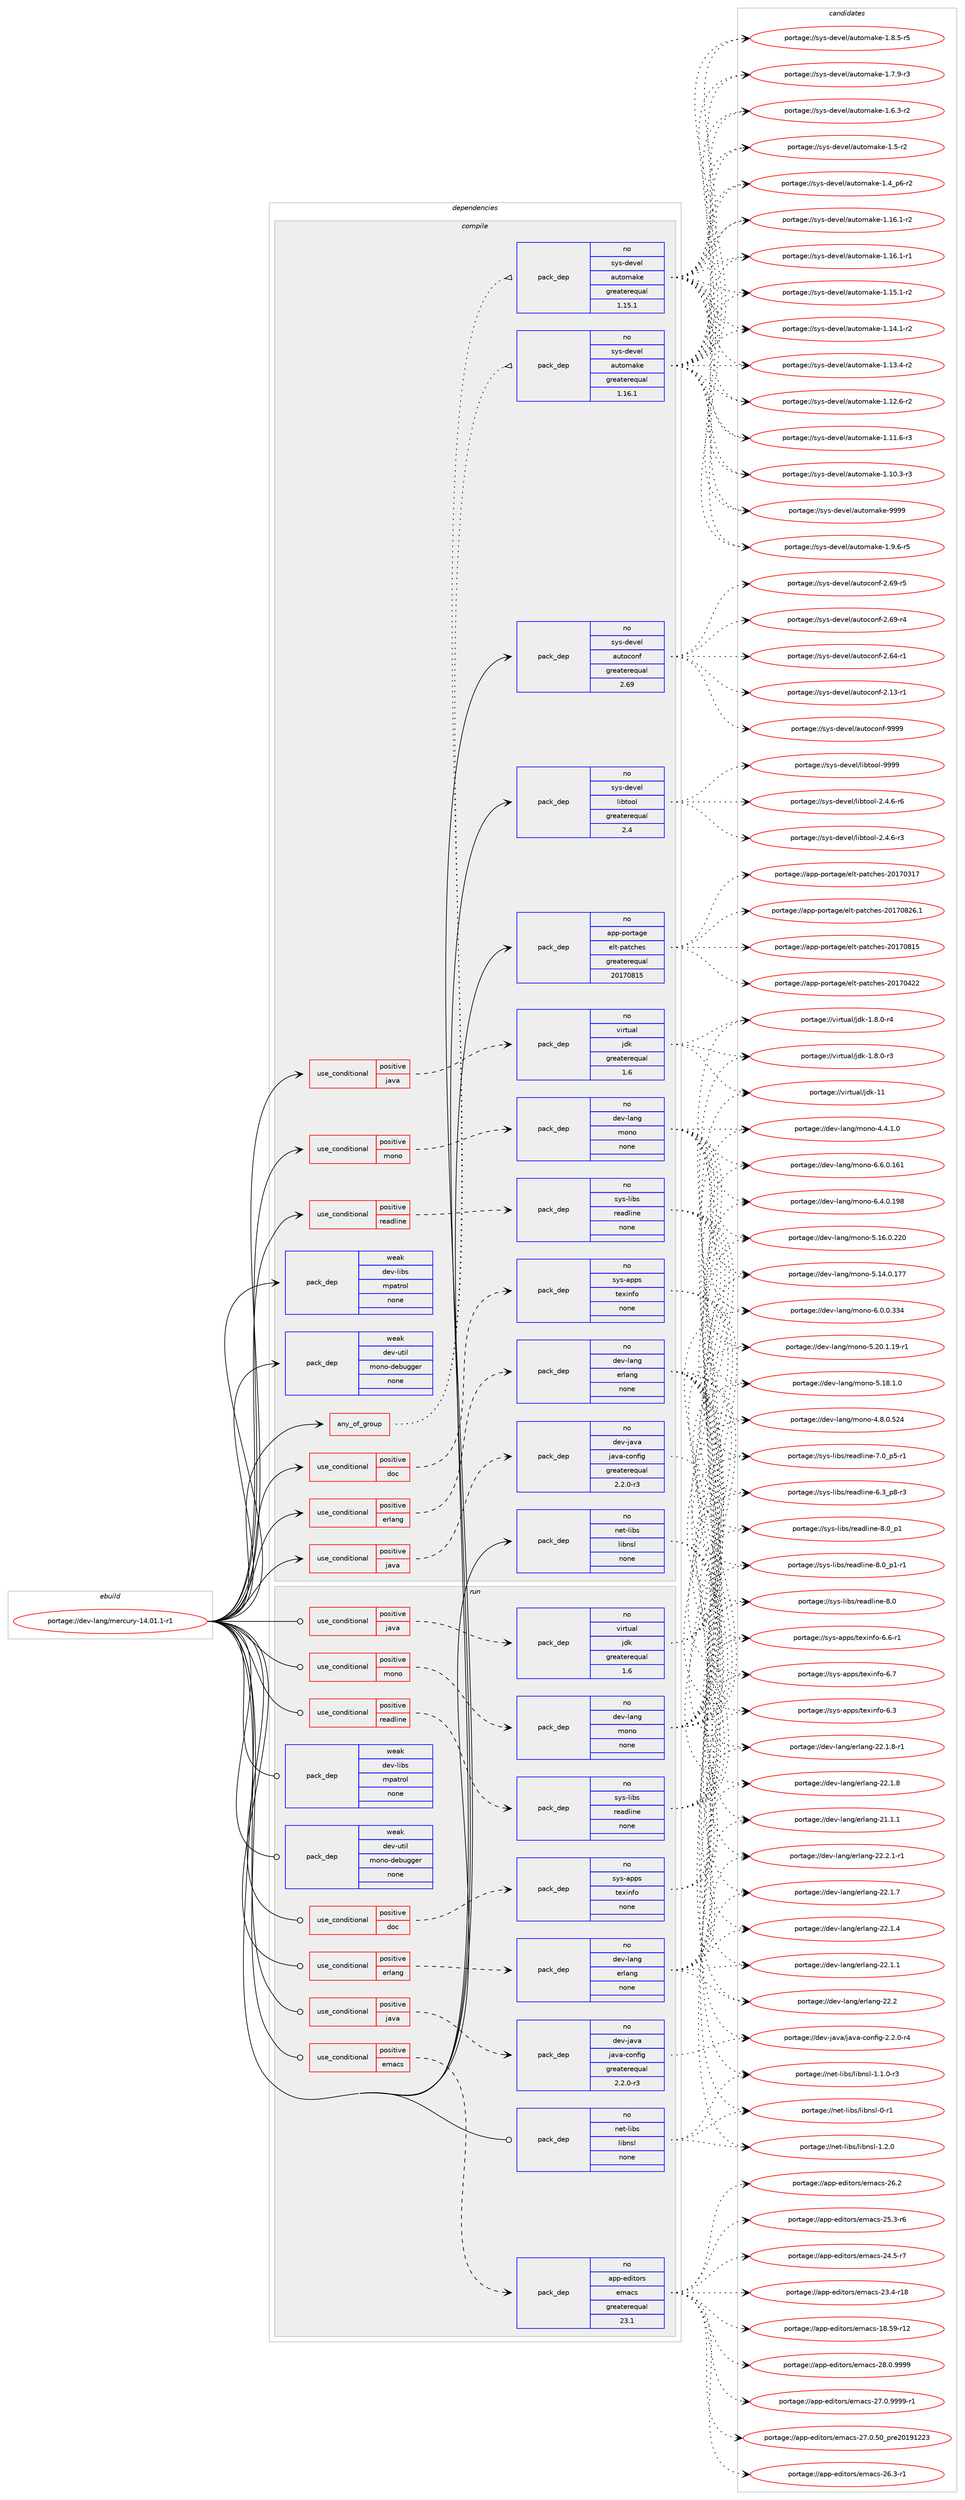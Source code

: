 digraph prolog {

# *************
# Graph options
# *************

newrank=true;
concentrate=true;
compound=true;
graph [rankdir=LR,fontname=Helvetica,fontsize=10,ranksep=1.5];#, ranksep=2.5, nodesep=0.2];
edge  [arrowhead=vee];
node  [fontname=Helvetica,fontsize=10];

# **********
# The ebuild
# **********

subgraph cluster_leftcol {
color=gray;
label=<<i>ebuild</i>>;
id [label="portage://dev-lang/mercury-14.01.1-r1", color=red, width=4, href="../dev-lang/mercury-14.01.1-r1.svg"];
}

# ****************
# The dependencies
# ****************

subgraph cluster_midcol {
color=gray;
label=<<i>dependencies</i>>;
subgraph cluster_compile {
fillcolor="#eeeeee";
style=filled;
label=<<i>compile</i>>;
subgraph any5319 {
dependency522646 [label=<<TABLE BORDER="0" CELLBORDER="1" CELLSPACING="0" CELLPADDING="4"><TR><TD CELLPADDING="10">any_of_group</TD></TR></TABLE>>, shape=none, color=red];subgraph pack388663 {
dependency522647 [label=<<TABLE BORDER="0" CELLBORDER="1" CELLSPACING="0" CELLPADDING="4" WIDTH="220"><TR><TD ROWSPAN="6" CELLPADDING="30">pack_dep</TD></TR><TR><TD WIDTH="110">no</TD></TR><TR><TD>sys-devel</TD></TR><TR><TD>automake</TD></TR><TR><TD>greaterequal</TD></TR><TR><TD>1.16.1</TD></TR></TABLE>>, shape=none, color=blue];
}
dependency522646:e -> dependency522647:w [weight=20,style="dotted",arrowhead="oinv"];
subgraph pack388664 {
dependency522648 [label=<<TABLE BORDER="0" CELLBORDER="1" CELLSPACING="0" CELLPADDING="4" WIDTH="220"><TR><TD ROWSPAN="6" CELLPADDING="30">pack_dep</TD></TR><TR><TD WIDTH="110">no</TD></TR><TR><TD>sys-devel</TD></TR><TR><TD>automake</TD></TR><TR><TD>greaterequal</TD></TR><TR><TD>1.15.1</TD></TR></TABLE>>, shape=none, color=blue];
}
dependency522646:e -> dependency522648:w [weight=20,style="dotted",arrowhead="oinv"];
}
id:e -> dependency522646:w [weight=20,style="solid",arrowhead="vee"];
subgraph cond128427 {
dependency522649 [label=<<TABLE BORDER="0" CELLBORDER="1" CELLSPACING="0" CELLPADDING="4"><TR><TD ROWSPAN="3" CELLPADDING="10">use_conditional</TD></TR><TR><TD>positive</TD></TR><TR><TD>doc</TD></TR></TABLE>>, shape=none, color=red];
subgraph pack388665 {
dependency522650 [label=<<TABLE BORDER="0" CELLBORDER="1" CELLSPACING="0" CELLPADDING="4" WIDTH="220"><TR><TD ROWSPAN="6" CELLPADDING="30">pack_dep</TD></TR><TR><TD WIDTH="110">no</TD></TR><TR><TD>sys-apps</TD></TR><TR><TD>texinfo</TD></TR><TR><TD>none</TD></TR><TR><TD></TD></TR></TABLE>>, shape=none, color=blue];
}
dependency522649:e -> dependency522650:w [weight=20,style="dashed",arrowhead="vee"];
}
id:e -> dependency522649:w [weight=20,style="solid",arrowhead="vee"];
subgraph cond128428 {
dependency522651 [label=<<TABLE BORDER="0" CELLBORDER="1" CELLSPACING="0" CELLPADDING="4"><TR><TD ROWSPAN="3" CELLPADDING="10">use_conditional</TD></TR><TR><TD>positive</TD></TR><TR><TD>erlang</TD></TR></TABLE>>, shape=none, color=red];
subgraph pack388666 {
dependency522652 [label=<<TABLE BORDER="0" CELLBORDER="1" CELLSPACING="0" CELLPADDING="4" WIDTH="220"><TR><TD ROWSPAN="6" CELLPADDING="30">pack_dep</TD></TR><TR><TD WIDTH="110">no</TD></TR><TR><TD>dev-lang</TD></TR><TR><TD>erlang</TD></TR><TR><TD>none</TD></TR><TR><TD></TD></TR></TABLE>>, shape=none, color=blue];
}
dependency522651:e -> dependency522652:w [weight=20,style="dashed",arrowhead="vee"];
}
id:e -> dependency522651:w [weight=20,style="solid",arrowhead="vee"];
subgraph cond128429 {
dependency522653 [label=<<TABLE BORDER="0" CELLBORDER="1" CELLSPACING="0" CELLPADDING="4"><TR><TD ROWSPAN="3" CELLPADDING="10">use_conditional</TD></TR><TR><TD>positive</TD></TR><TR><TD>java</TD></TR></TABLE>>, shape=none, color=red];
subgraph pack388667 {
dependency522654 [label=<<TABLE BORDER="0" CELLBORDER="1" CELLSPACING="0" CELLPADDING="4" WIDTH="220"><TR><TD ROWSPAN="6" CELLPADDING="30">pack_dep</TD></TR><TR><TD WIDTH="110">no</TD></TR><TR><TD>dev-java</TD></TR><TR><TD>java-config</TD></TR><TR><TD>greaterequal</TD></TR><TR><TD>2.2.0-r3</TD></TR></TABLE>>, shape=none, color=blue];
}
dependency522653:e -> dependency522654:w [weight=20,style="dashed",arrowhead="vee"];
}
id:e -> dependency522653:w [weight=20,style="solid",arrowhead="vee"];
subgraph cond128430 {
dependency522655 [label=<<TABLE BORDER="0" CELLBORDER="1" CELLSPACING="0" CELLPADDING="4"><TR><TD ROWSPAN="3" CELLPADDING="10">use_conditional</TD></TR><TR><TD>positive</TD></TR><TR><TD>java</TD></TR></TABLE>>, shape=none, color=red];
subgraph pack388668 {
dependency522656 [label=<<TABLE BORDER="0" CELLBORDER="1" CELLSPACING="0" CELLPADDING="4" WIDTH="220"><TR><TD ROWSPAN="6" CELLPADDING="30">pack_dep</TD></TR><TR><TD WIDTH="110">no</TD></TR><TR><TD>virtual</TD></TR><TR><TD>jdk</TD></TR><TR><TD>greaterequal</TD></TR><TR><TD>1.6</TD></TR></TABLE>>, shape=none, color=blue];
}
dependency522655:e -> dependency522656:w [weight=20,style="dashed",arrowhead="vee"];
}
id:e -> dependency522655:w [weight=20,style="solid",arrowhead="vee"];
subgraph cond128431 {
dependency522657 [label=<<TABLE BORDER="0" CELLBORDER="1" CELLSPACING="0" CELLPADDING="4"><TR><TD ROWSPAN="3" CELLPADDING="10">use_conditional</TD></TR><TR><TD>positive</TD></TR><TR><TD>mono</TD></TR></TABLE>>, shape=none, color=red];
subgraph pack388669 {
dependency522658 [label=<<TABLE BORDER="0" CELLBORDER="1" CELLSPACING="0" CELLPADDING="4" WIDTH="220"><TR><TD ROWSPAN="6" CELLPADDING="30">pack_dep</TD></TR><TR><TD WIDTH="110">no</TD></TR><TR><TD>dev-lang</TD></TR><TR><TD>mono</TD></TR><TR><TD>none</TD></TR><TR><TD></TD></TR></TABLE>>, shape=none, color=blue];
}
dependency522657:e -> dependency522658:w [weight=20,style="dashed",arrowhead="vee"];
}
id:e -> dependency522657:w [weight=20,style="solid",arrowhead="vee"];
subgraph cond128432 {
dependency522659 [label=<<TABLE BORDER="0" CELLBORDER="1" CELLSPACING="0" CELLPADDING="4"><TR><TD ROWSPAN="3" CELLPADDING="10">use_conditional</TD></TR><TR><TD>positive</TD></TR><TR><TD>readline</TD></TR></TABLE>>, shape=none, color=red];
subgraph pack388670 {
dependency522660 [label=<<TABLE BORDER="0" CELLBORDER="1" CELLSPACING="0" CELLPADDING="4" WIDTH="220"><TR><TD ROWSPAN="6" CELLPADDING="30">pack_dep</TD></TR><TR><TD WIDTH="110">no</TD></TR><TR><TD>sys-libs</TD></TR><TR><TD>readline</TD></TR><TR><TD>none</TD></TR><TR><TD></TD></TR></TABLE>>, shape=none, color=blue];
}
dependency522659:e -> dependency522660:w [weight=20,style="dashed",arrowhead="vee"];
}
id:e -> dependency522659:w [weight=20,style="solid",arrowhead="vee"];
subgraph pack388671 {
dependency522661 [label=<<TABLE BORDER="0" CELLBORDER="1" CELLSPACING="0" CELLPADDING="4" WIDTH="220"><TR><TD ROWSPAN="6" CELLPADDING="30">pack_dep</TD></TR><TR><TD WIDTH="110">no</TD></TR><TR><TD>app-portage</TD></TR><TR><TD>elt-patches</TD></TR><TR><TD>greaterequal</TD></TR><TR><TD>20170815</TD></TR></TABLE>>, shape=none, color=blue];
}
id:e -> dependency522661:w [weight=20,style="solid",arrowhead="vee"];
subgraph pack388672 {
dependency522662 [label=<<TABLE BORDER="0" CELLBORDER="1" CELLSPACING="0" CELLPADDING="4" WIDTH="220"><TR><TD ROWSPAN="6" CELLPADDING="30">pack_dep</TD></TR><TR><TD WIDTH="110">no</TD></TR><TR><TD>net-libs</TD></TR><TR><TD>libnsl</TD></TR><TR><TD>none</TD></TR><TR><TD></TD></TR></TABLE>>, shape=none, color=blue];
}
id:e -> dependency522662:w [weight=20,style="solid",arrowhead="vee"];
subgraph pack388673 {
dependency522663 [label=<<TABLE BORDER="0" CELLBORDER="1" CELLSPACING="0" CELLPADDING="4" WIDTH="220"><TR><TD ROWSPAN="6" CELLPADDING="30">pack_dep</TD></TR><TR><TD WIDTH="110">no</TD></TR><TR><TD>sys-devel</TD></TR><TR><TD>autoconf</TD></TR><TR><TD>greaterequal</TD></TR><TR><TD>2.69</TD></TR></TABLE>>, shape=none, color=blue];
}
id:e -> dependency522663:w [weight=20,style="solid",arrowhead="vee"];
subgraph pack388674 {
dependency522664 [label=<<TABLE BORDER="0" CELLBORDER="1" CELLSPACING="0" CELLPADDING="4" WIDTH="220"><TR><TD ROWSPAN="6" CELLPADDING="30">pack_dep</TD></TR><TR><TD WIDTH="110">no</TD></TR><TR><TD>sys-devel</TD></TR><TR><TD>libtool</TD></TR><TR><TD>greaterequal</TD></TR><TR><TD>2.4</TD></TR></TABLE>>, shape=none, color=blue];
}
id:e -> dependency522664:w [weight=20,style="solid",arrowhead="vee"];
subgraph pack388675 {
dependency522665 [label=<<TABLE BORDER="0" CELLBORDER="1" CELLSPACING="0" CELLPADDING="4" WIDTH="220"><TR><TD ROWSPAN="6" CELLPADDING="30">pack_dep</TD></TR><TR><TD WIDTH="110">weak</TD></TR><TR><TD>dev-libs</TD></TR><TR><TD>mpatrol</TD></TR><TR><TD>none</TD></TR><TR><TD></TD></TR></TABLE>>, shape=none, color=blue];
}
id:e -> dependency522665:w [weight=20,style="solid",arrowhead="vee"];
subgraph pack388676 {
dependency522666 [label=<<TABLE BORDER="0" CELLBORDER="1" CELLSPACING="0" CELLPADDING="4" WIDTH="220"><TR><TD ROWSPAN="6" CELLPADDING="30">pack_dep</TD></TR><TR><TD WIDTH="110">weak</TD></TR><TR><TD>dev-util</TD></TR><TR><TD>mono-debugger</TD></TR><TR><TD>none</TD></TR><TR><TD></TD></TR></TABLE>>, shape=none, color=blue];
}
id:e -> dependency522666:w [weight=20,style="solid",arrowhead="vee"];
}
subgraph cluster_compileandrun {
fillcolor="#eeeeee";
style=filled;
label=<<i>compile and run</i>>;
}
subgraph cluster_run {
fillcolor="#eeeeee";
style=filled;
label=<<i>run</i>>;
subgraph cond128433 {
dependency522667 [label=<<TABLE BORDER="0" CELLBORDER="1" CELLSPACING="0" CELLPADDING="4"><TR><TD ROWSPAN="3" CELLPADDING="10">use_conditional</TD></TR><TR><TD>positive</TD></TR><TR><TD>doc</TD></TR></TABLE>>, shape=none, color=red];
subgraph pack388677 {
dependency522668 [label=<<TABLE BORDER="0" CELLBORDER="1" CELLSPACING="0" CELLPADDING="4" WIDTH="220"><TR><TD ROWSPAN="6" CELLPADDING="30">pack_dep</TD></TR><TR><TD WIDTH="110">no</TD></TR><TR><TD>sys-apps</TD></TR><TR><TD>texinfo</TD></TR><TR><TD>none</TD></TR><TR><TD></TD></TR></TABLE>>, shape=none, color=blue];
}
dependency522667:e -> dependency522668:w [weight=20,style="dashed",arrowhead="vee"];
}
id:e -> dependency522667:w [weight=20,style="solid",arrowhead="odot"];
subgraph cond128434 {
dependency522669 [label=<<TABLE BORDER="0" CELLBORDER="1" CELLSPACING="0" CELLPADDING="4"><TR><TD ROWSPAN="3" CELLPADDING="10">use_conditional</TD></TR><TR><TD>positive</TD></TR><TR><TD>emacs</TD></TR></TABLE>>, shape=none, color=red];
subgraph pack388678 {
dependency522670 [label=<<TABLE BORDER="0" CELLBORDER="1" CELLSPACING="0" CELLPADDING="4" WIDTH="220"><TR><TD ROWSPAN="6" CELLPADDING="30">pack_dep</TD></TR><TR><TD WIDTH="110">no</TD></TR><TR><TD>app-editors</TD></TR><TR><TD>emacs</TD></TR><TR><TD>greaterequal</TD></TR><TR><TD>23.1</TD></TR></TABLE>>, shape=none, color=blue];
}
dependency522669:e -> dependency522670:w [weight=20,style="dashed",arrowhead="vee"];
}
id:e -> dependency522669:w [weight=20,style="solid",arrowhead="odot"];
subgraph cond128435 {
dependency522671 [label=<<TABLE BORDER="0" CELLBORDER="1" CELLSPACING="0" CELLPADDING="4"><TR><TD ROWSPAN="3" CELLPADDING="10">use_conditional</TD></TR><TR><TD>positive</TD></TR><TR><TD>erlang</TD></TR></TABLE>>, shape=none, color=red];
subgraph pack388679 {
dependency522672 [label=<<TABLE BORDER="0" CELLBORDER="1" CELLSPACING="0" CELLPADDING="4" WIDTH="220"><TR><TD ROWSPAN="6" CELLPADDING="30">pack_dep</TD></TR><TR><TD WIDTH="110">no</TD></TR><TR><TD>dev-lang</TD></TR><TR><TD>erlang</TD></TR><TR><TD>none</TD></TR><TR><TD></TD></TR></TABLE>>, shape=none, color=blue];
}
dependency522671:e -> dependency522672:w [weight=20,style="dashed",arrowhead="vee"];
}
id:e -> dependency522671:w [weight=20,style="solid",arrowhead="odot"];
subgraph cond128436 {
dependency522673 [label=<<TABLE BORDER="0" CELLBORDER="1" CELLSPACING="0" CELLPADDING="4"><TR><TD ROWSPAN="3" CELLPADDING="10">use_conditional</TD></TR><TR><TD>positive</TD></TR><TR><TD>java</TD></TR></TABLE>>, shape=none, color=red];
subgraph pack388680 {
dependency522674 [label=<<TABLE BORDER="0" CELLBORDER="1" CELLSPACING="0" CELLPADDING="4" WIDTH="220"><TR><TD ROWSPAN="6" CELLPADDING="30">pack_dep</TD></TR><TR><TD WIDTH="110">no</TD></TR><TR><TD>dev-java</TD></TR><TR><TD>java-config</TD></TR><TR><TD>greaterequal</TD></TR><TR><TD>2.2.0-r3</TD></TR></TABLE>>, shape=none, color=blue];
}
dependency522673:e -> dependency522674:w [weight=20,style="dashed",arrowhead="vee"];
}
id:e -> dependency522673:w [weight=20,style="solid",arrowhead="odot"];
subgraph cond128437 {
dependency522675 [label=<<TABLE BORDER="0" CELLBORDER="1" CELLSPACING="0" CELLPADDING="4"><TR><TD ROWSPAN="3" CELLPADDING="10">use_conditional</TD></TR><TR><TD>positive</TD></TR><TR><TD>java</TD></TR></TABLE>>, shape=none, color=red];
subgraph pack388681 {
dependency522676 [label=<<TABLE BORDER="0" CELLBORDER="1" CELLSPACING="0" CELLPADDING="4" WIDTH="220"><TR><TD ROWSPAN="6" CELLPADDING="30">pack_dep</TD></TR><TR><TD WIDTH="110">no</TD></TR><TR><TD>virtual</TD></TR><TR><TD>jdk</TD></TR><TR><TD>greaterequal</TD></TR><TR><TD>1.6</TD></TR></TABLE>>, shape=none, color=blue];
}
dependency522675:e -> dependency522676:w [weight=20,style="dashed",arrowhead="vee"];
}
id:e -> dependency522675:w [weight=20,style="solid",arrowhead="odot"];
subgraph cond128438 {
dependency522677 [label=<<TABLE BORDER="0" CELLBORDER="1" CELLSPACING="0" CELLPADDING="4"><TR><TD ROWSPAN="3" CELLPADDING="10">use_conditional</TD></TR><TR><TD>positive</TD></TR><TR><TD>mono</TD></TR></TABLE>>, shape=none, color=red];
subgraph pack388682 {
dependency522678 [label=<<TABLE BORDER="0" CELLBORDER="1" CELLSPACING="0" CELLPADDING="4" WIDTH="220"><TR><TD ROWSPAN="6" CELLPADDING="30">pack_dep</TD></TR><TR><TD WIDTH="110">no</TD></TR><TR><TD>dev-lang</TD></TR><TR><TD>mono</TD></TR><TR><TD>none</TD></TR><TR><TD></TD></TR></TABLE>>, shape=none, color=blue];
}
dependency522677:e -> dependency522678:w [weight=20,style="dashed",arrowhead="vee"];
}
id:e -> dependency522677:w [weight=20,style="solid",arrowhead="odot"];
subgraph cond128439 {
dependency522679 [label=<<TABLE BORDER="0" CELLBORDER="1" CELLSPACING="0" CELLPADDING="4"><TR><TD ROWSPAN="3" CELLPADDING="10">use_conditional</TD></TR><TR><TD>positive</TD></TR><TR><TD>readline</TD></TR></TABLE>>, shape=none, color=red];
subgraph pack388683 {
dependency522680 [label=<<TABLE BORDER="0" CELLBORDER="1" CELLSPACING="0" CELLPADDING="4" WIDTH="220"><TR><TD ROWSPAN="6" CELLPADDING="30">pack_dep</TD></TR><TR><TD WIDTH="110">no</TD></TR><TR><TD>sys-libs</TD></TR><TR><TD>readline</TD></TR><TR><TD>none</TD></TR><TR><TD></TD></TR></TABLE>>, shape=none, color=blue];
}
dependency522679:e -> dependency522680:w [weight=20,style="dashed",arrowhead="vee"];
}
id:e -> dependency522679:w [weight=20,style="solid",arrowhead="odot"];
subgraph pack388684 {
dependency522681 [label=<<TABLE BORDER="0" CELLBORDER="1" CELLSPACING="0" CELLPADDING="4" WIDTH="220"><TR><TD ROWSPAN="6" CELLPADDING="30">pack_dep</TD></TR><TR><TD WIDTH="110">no</TD></TR><TR><TD>net-libs</TD></TR><TR><TD>libnsl</TD></TR><TR><TD>none</TD></TR><TR><TD></TD></TR></TABLE>>, shape=none, color=blue];
}
id:e -> dependency522681:w [weight=20,style="solid",arrowhead="odot"];
subgraph pack388685 {
dependency522682 [label=<<TABLE BORDER="0" CELLBORDER="1" CELLSPACING="0" CELLPADDING="4" WIDTH="220"><TR><TD ROWSPAN="6" CELLPADDING="30">pack_dep</TD></TR><TR><TD WIDTH="110">weak</TD></TR><TR><TD>dev-libs</TD></TR><TR><TD>mpatrol</TD></TR><TR><TD>none</TD></TR><TR><TD></TD></TR></TABLE>>, shape=none, color=blue];
}
id:e -> dependency522682:w [weight=20,style="solid",arrowhead="odot"];
subgraph pack388686 {
dependency522683 [label=<<TABLE BORDER="0" CELLBORDER="1" CELLSPACING="0" CELLPADDING="4" WIDTH="220"><TR><TD ROWSPAN="6" CELLPADDING="30">pack_dep</TD></TR><TR><TD WIDTH="110">weak</TD></TR><TR><TD>dev-util</TD></TR><TR><TD>mono-debugger</TD></TR><TR><TD>none</TD></TR><TR><TD></TD></TR></TABLE>>, shape=none, color=blue];
}
id:e -> dependency522683:w [weight=20,style="solid",arrowhead="odot"];
}
}

# **************
# The candidates
# **************

subgraph cluster_choices {
rank=same;
color=gray;
label=<<i>candidates</i>>;

subgraph choice388663 {
color=black;
nodesep=1;
choice115121115451001011181011084797117116111109971071014557575757 [label="portage://sys-devel/automake-9999", color=red, width=4,href="../sys-devel/automake-9999.svg"];
choice115121115451001011181011084797117116111109971071014549465746544511453 [label="portage://sys-devel/automake-1.9.6-r5", color=red, width=4,href="../sys-devel/automake-1.9.6-r5.svg"];
choice115121115451001011181011084797117116111109971071014549465646534511453 [label="portage://sys-devel/automake-1.8.5-r5", color=red, width=4,href="../sys-devel/automake-1.8.5-r5.svg"];
choice115121115451001011181011084797117116111109971071014549465546574511451 [label="portage://sys-devel/automake-1.7.9-r3", color=red, width=4,href="../sys-devel/automake-1.7.9-r3.svg"];
choice115121115451001011181011084797117116111109971071014549465446514511450 [label="portage://sys-devel/automake-1.6.3-r2", color=red, width=4,href="../sys-devel/automake-1.6.3-r2.svg"];
choice11512111545100101118101108479711711611110997107101454946534511450 [label="portage://sys-devel/automake-1.5-r2", color=red, width=4,href="../sys-devel/automake-1.5-r2.svg"];
choice115121115451001011181011084797117116111109971071014549465295112544511450 [label="portage://sys-devel/automake-1.4_p6-r2", color=red, width=4,href="../sys-devel/automake-1.4_p6-r2.svg"];
choice11512111545100101118101108479711711611110997107101454946495446494511450 [label="portage://sys-devel/automake-1.16.1-r2", color=red, width=4,href="../sys-devel/automake-1.16.1-r2.svg"];
choice11512111545100101118101108479711711611110997107101454946495446494511449 [label="portage://sys-devel/automake-1.16.1-r1", color=red, width=4,href="../sys-devel/automake-1.16.1-r1.svg"];
choice11512111545100101118101108479711711611110997107101454946495346494511450 [label="portage://sys-devel/automake-1.15.1-r2", color=red, width=4,href="../sys-devel/automake-1.15.1-r2.svg"];
choice11512111545100101118101108479711711611110997107101454946495246494511450 [label="portage://sys-devel/automake-1.14.1-r2", color=red, width=4,href="../sys-devel/automake-1.14.1-r2.svg"];
choice11512111545100101118101108479711711611110997107101454946495146524511450 [label="portage://sys-devel/automake-1.13.4-r2", color=red, width=4,href="../sys-devel/automake-1.13.4-r2.svg"];
choice11512111545100101118101108479711711611110997107101454946495046544511450 [label="portage://sys-devel/automake-1.12.6-r2", color=red, width=4,href="../sys-devel/automake-1.12.6-r2.svg"];
choice11512111545100101118101108479711711611110997107101454946494946544511451 [label="portage://sys-devel/automake-1.11.6-r3", color=red, width=4,href="../sys-devel/automake-1.11.6-r3.svg"];
choice11512111545100101118101108479711711611110997107101454946494846514511451 [label="portage://sys-devel/automake-1.10.3-r3", color=red, width=4,href="../sys-devel/automake-1.10.3-r3.svg"];
dependency522647:e -> choice115121115451001011181011084797117116111109971071014557575757:w [style=dotted,weight="100"];
dependency522647:e -> choice115121115451001011181011084797117116111109971071014549465746544511453:w [style=dotted,weight="100"];
dependency522647:e -> choice115121115451001011181011084797117116111109971071014549465646534511453:w [style=dotted,weight="100"];
dependency522647:e -> choice115121115451001011181011084797117116111109971071014549465546574511451:w [style=dotted,weight="100"];
dependency522647:e -> choice115121115451001011181011084797117116111109971071014549465446514511450:w [style=dotted,weight="100"];
dependency522647:e -> choice11512111545100101118101108479711711611110997107101454946534511450:w [style=dotted,weight="100"];
dependency522647:e -> choice115121115451001011181011084797117116111109971071014549465295112544511450:w [style=dotted,weight="100"];
dependency522647:e -> choice11512111545100101118101108479711711611110997107101454946495446494511450:w [style=dotted,weight="100"];
dependency522647:e -> choice11512111545100101118101108479711711611110997107101454946495446494511449:w [style=dotted,weight="100"];
dependency522647:e -> choice11512111545100101118101108479711711611110997107101454946495346494511450:w [style=dotted,weight="100"];
dependency522647:e -> choice11512111545100101118101108479711711611110997107101454946495246494511450:w [style=dotted,weight="100"];
dependency522647:e -> choice11512111545100101118101108479711711611110997107101454946495146524511450:w [style=dotted,weight="100"];
dependency522647:e -> choice11512111545100101118101108479711711611110997107101454946495046544511450:w [style=dotted,weight="100"];
dependency522647:e -> choice11512111545100101118101108479711711611110997107101454946494946544511451:w [style=dotted,weight="100"];
dependency522647:e -> choice11512111545100101118101108479711711611110997107101454946494846514511451:w [style=dotted,weight="100"];
}
subgraph choice388664 {
color=black;
nodesep=1;
choice115121115451001011181011084797117116111109971071014557575757 [label="portage://sys-devel/automake-9999", color=red, width=4,href="../sys-devel/automake-9999.svg"];
choice115121115451001011181011084797117116111109971071014549465746544511453 [label="portage://sys-devel/automake-1.9.6-r5", color=red, width=4,href="../sys-devel/automake-1.9.6-r5.svg"];
choice115121115451001011181011084797117116111109971071014549465646534511453 [label="portage://sys-devel/automake-1.8.5-r5", color=red, width=4,href="../sys-devel/automake-1.8.5-r5.svg"];
choice115121115451001011181011084797117116111109971071014549465546574511451 [label="portage://sys-devel/automake-1.7.9-r3", color=red, width=4,href="../sys-devel/automake-1.7.9-r3.svg"];
choice115121115451001011181011084797117116111109971071014549465446514511450 [label="portage://sys-devel/automake-1.6.3-r2", color=red, width=4,href="../sys-devel/automake-1.6.3-r2.svg"];
choice11512111545100101118101108479711711611110997107101454946534511450 [label="portage://sys-devel/automake-1.5-r2", color=red, width=4,href="../sys-devel/automake-1.5-r2.svg"];
choice115121115451001011181011084797117116111109971071014549465295112544511450 [label="portage://sys-devel/automake-1.4_p6-r2", color=red, width=4,href="../sys-devel/automake-1.4_p6-r2.svg"];
choice11512111545100101118101108479711711611110997107101454946495446494511450 [label="portage://sys-devel/automake-1.16.1-r2", color=red, width=4,href="../sys-devel/automake-1.16.1-r2.svg"];
choice11512111545100101118101108479711711611110997107101454946495446494511449 [label="portage://sys-devel/automake-1.16.1-r1", color=red, width=4,href="../sys-devel/automake-1.16.1-r1.svg"];
choice11512111545100101118101108479711711611110997107101454946495346494511450 [label="portage://sys-devel/automake-1.15.1-r2", color=red, width=4,href="../sys-devel/automake-1.15.1-r2.svg"];
choice11512111545100101118101108479711711611110997107101454946495246494511450 [label="portage://sys-devel/automake-1.14.1-r2", color=red, width=4,href="../sys-devel/automake-1.14.1-r2.svg"];
choice11512111545100101118101108479711711611110997107101454946495146524511450 [label="portage://sys-devel/automake-1.13.4-r2", color=red, width=4,href="../sys-devel/automake-1.13.4-r2.svg"];
choice11512111545100101118101108479711711611110997107101454946495046544511450 [label="portage://sys-devel/automake-1.12.6-r2", color=red, width=4,href="../sys-devel/automake-1.12.6-r2.svg"];
choice11512111545100101118101108479711711611110997107101454946494946544511451 [label="portage://sys-devel/automake-1.11.6-r3", color=red, width=4,href="../sys-devel/automake-1.11.6-r3.svg"];
choice11512111545100101118101108479711711611110997107101454946494846514511451 [label="portage://sys-devel/automake-1.10.3-r3", color=red, width=4,href="../sys-devel/automake-1.10.3-r3.svg"];
dependency522648:e -> choice115121115451001011181011084797117116111109971071014557575757:w [style=dotted,weight="100"];
dependency522648:e -> choice115121115451001011181011084797117116111109971071014549465746544511453:w [style=dotted,weight="100"];
dependency522648:e -> choice115121115451001011181011084797117116111109971071014549465646534511453:w [style=dotted,weight="100"];
dependency522648:e -> choice115121115451001011181011084797117116111109971071014549465546574511451:w [style=dotted,weight="100"];
dependency522648:e -> choice115121115451001011181011084797117116111109971071014549465446514511450:w [style=dotted,weight="100"];
dependency522648:e -> choice11512111545100101118101108479711711611110997107101454946534511450:w [style=dotted,weight="100"];
dependency522648:e -> choice115121115451001011181011084797117116111109971071014549465295112544511450:w [style=dotted,weight="100"];
dependency522648:e -> choice11512111545100101118101108479711711611110997107101454946495446494511450:w [style=dotted,weight="100"];
dependency522648:e -> choice11512111545100101118101108479711711611110997107101454946495446494511449:w [style=dotted,weight="100"];
dependency522648:e -> choice11512111545100101118101108479711711611110997107101454946495346494511450:w [style=dotted,weight="100"];
dependency522648:e -> choice11512111545100101118101108479711711611110997107101454946495246494511450:w [style=dotted,weight="100"];
dependency522648:e -> choice11512111545100101118101108479711711611110997107101454946495146524511450:w [style=dotted,weight="100"];
dependency522648:e -> choice11512111545100101118101108479711711611110997107101454946495046544511450:w [style=dotted,weight="100"];
dependency522648:e -> choice11512111545100101118101108479711711611110997107101454946494946544511451:w [style=dotted,weight="100"];
dependency522648:e -> choice11512111545100101118101108479711711611110997107101454946494846514511451:w [style=dotted,weight="100"];
}
subgraph choice388665 {
color=black;
nodesep=1;
choice11512111545971121121154711610112010511010211145544655 [label="portage://sys-apps/texinfo-6.7", color=red, width=4,href="../sys-apps/texinfo-6.7.svg"];
choice115121115459711211211547116101120105110102111455446544511449 [label="portage://sys-apps/texinfo-6.6-r1", color=red, width=4,href="../sys-apps/texinfo-6.6-r1.svg"];
choice11512111545971121121154711610112010511010211145544651 [label="portage://sys-apps/texinfo-6.3", color=red, width=4,href="../sys-apps/texinfo-6.3.svg"];
dependency522650:e -> choice11512111545971121121154711610112010511010211145544655:w [style=dotted,weight="100"];
dependency522650:e -> choice115121115459711211211547116101120105110102111455446544511449:w [style=dotted,weight="100"];
dependency522650:e -> choice11512111545971121121154711610112010511010211145544651:w [style=dotted,weight="100"];
}
subgraph choice388666 {
color=black;
nodesep=1;
choice10010111845108971101034710111410897110103455050465046494511449 [label="portage://dev-lang/erlang-22.2.1-r1", color=red, width=4,href="../dev-lang/erlang-22.2.1-r1.svg"];
choice100101118451089711010347101114108971101034550504650 [label="portage://dev-lang/erlang-22.2", color=red, width=4,href="../dev-lang/erlang-22.2.svg"];
choice10010111845108971101034710111410897110103455050464946564511449 [label="portage://dev-lang/erlang-22.1.8-r1", color=red, width=4,href="../dev-lang/erlang-22.1.8-r1.svg"];
choice1001011184510897110103471011141089711010345505046494656 [label="portage://dev-lang/erlang-22.1.8", color=red, width=4,href="../dev-lang/erlang-22.1.8.svg"];
choice1001011184510897110103471011141089711010345505046494655 [label="portage://dev-lang/erlang-22.1.7", color=red, width=4,href="../dev-lang/erlang-22.1.7.svg"];
choice1001011184510897110103471011141089711010345505046494652 [label="portage://dev-lang/erlang-22.1.4", color=red, width=4,href="../dev-lang/erlang-22.1.4.svg"];
choice1001011184510897110103471011141089711010345505046494649 [label="portage://dev-lang/erlang-22.1.1", color=red, width=4,href="../dev-lang/erlang-22.1.1.svg"];
choice1001011184510897110103471011141089711010345504946494649 [label="portage://dev-lang/erlang-21.1.1", color=red, width=4,href="../dev-lang/erlang-21.1.1.svg"];
dependency522652:e -> choice10010111845108971101034710111410897110103455050465046494511449:w [style=dotted,weight="100"];
dependency522652:e -> choice100101118451089711010347101114108971101034550504650:w [style=dotted,weight="100"];
dependency522652:e -> choice10010111845108971101034710111410897110103455050464946564511449:w [style=dotted,weight="100"];
dependency522652:e -> choice1001011184510897110103471011141089711010345505046494656:w [style=dotted,weight="100"];
dependency522652:e -> choice1001011184510897110103471011141089711010345505046494655:w [style=dotted,weight="100"];
dependency522652:e -> choice1001011184510897110103471011141089711010345505046494652:w [style=dotted,weight="100"];
dependency522652:e -> choice1001011184510897110103471011141089711010345505046494649:w [style=dotted,weight="100"];
dependency522652:e -> choice1001011184510897110103471011141089711010345504946494649:w [style=dotted,weight="100"];
}
subgraph choice388667 {
color=black;
nodesep=1;
choice10010111845106971189747106971189745991111101021051034550465046484511452 [label="portage://dev-java/java-config-2.2.0-r4", color=red, width=4,href="../dev-java/java-config-2.2.0-r4.svg"];
dependency522654:e -> choice10010111845106971189747106971189745991111101021051034550465046484511452:w [style=dotted,weight="100"];
}
subgraph choice388668 {
color=black;
nodesep=1;
choice1181051141161179710847106100107454949 [label="portage://virtual/jdk-11", color=red, width=4,href="../virtual/jdk-11.svg"];
choice11810511411611797108471061001074549465646484511452 [label="portage://virtual/jdk-1.8.0-r4", color=red, width=4,href="../virtual/jdk-1.8.0-r4.svg"];
choice11810511411611797108471061001074549465646484511451 [label="portage://virtual/jdk-1.8.0-r3", color=red, width=4,href="../virtual/jdk-1.8.0-r3.svg"];
dependency522656:e -> choice1181051141161179710847106100107454949:w [style=dotted,weight="100"];
dependency522656:e -> choice11810511411611797108471061001074549465646484511452:w [style=dotted,weight="100"];
dependency522656:e -> choice11810511411611797108471061001074549465646484511451:w [style=dotted,weight="100"];
}
subgraph choice388669 {
color=black;
nodesep=1;
choice10010111845108971101034710911111011145544654464846495449 [label="portage://dev-lang/mono-6.6.0.161", color=red, width=4,href="../dev-lang/mono-6.6.0.161.svg"];
choice10010111845108971101034710911111011145544652464846495756 [label="portage://dev-lang/mono-6.4.0.198", color=red, width=4,href="../dev-lang/mono-6.4.0.198.svg"];
choice10010111845108971101034710911111011145544648464846515152 [label="portage://dev-lang/mono-6.0.0.334", color=red, width=4,href="../dev-lang/mono-6.0.0.334.svg"];
choice100101118451089711010347109111110111455346504846494649574511449 [label="portage://dev-lang/mono-5.20.1.19-r1", color=red, width=4,href="../dev-lang/mono-5.20.1.19-r1.svg"];
choice100101118451089711010347109111110111455346495646494648 [label="portage://dev-lang/mono-5.18.1.0", color=red, width=4,href="../dev-lang/mono-5.18.1.0.svg"];
choice1001011184510897110103471091111101114553464954464846505048 [label="portage://dev-lang/mono-5.16.0.220", color=red, width=4,href="../dev-lang/mono-5.16.0.220.svg"];
choice1001011184510897110103471091111101114553464952464846495555 [label="portage://dev-lang/mono-5.14.0.177", color=red, width=4,href="../dev-lang/mono-5.14.0.177.svg"];
choice10010111845108971101034710911111011145524656464846535052 [label="portage://dev-lang/mono-4.8.0.524", color=red, width=4,href="../dev-lang/mono-4.8.0.524.svg"];
choice1001011184510897110103471091111101114552465246494648 [label="portage://dev-lang/mono-4.4.1.0", color=red, width=4,href="../dev-lang/mono-4.4.1.0.svg"];
dependency522658:e -> choice10010111845108971101034710911111011145544654464846495449:w [style=dotted,weight="100"];
dependency522658:e -> choice10010111845108971101034710911111011145544652464846495756:w [style=dotted,weight="100"];
dependency522658:e -> choice10010111845108971101034710911111011145544648464846515152:w [style=dotted,weight="100"];
dependency522658:e -> choice100101118451089711010347109111110111455346504846494649574511449:w [style=dotted,weight="100"];
dependency522658:e -> choice100101118451089711010347109111110111455346495646494648:w [style=dotted,weight="100"];
dependency522658:e -> choice1001011184510897110103471091111101114553464954464846505048:w [style=dotted,weight="100"];
dependency522658:e -> choice1001011184510897110103471091111101114553464952464846495555:w [style=dotted,weight="100"];
dependency522658:e -> choice10010111845108971101034710911111011145524656464846535052:w [style=dotted,weight="100"];
dependency522658:e -> choice1001011184510897110103471091111101114552465246494648:w [style=dotted,weight="100"];
}
subgraph choice388670 {
color=black;
nodesep=1;
choice115121115451081059811547114101971001081051101014556464895112494511449 [label="portage://sys-libs/readline-8.0_p1-r1", color=red, width=4,href="../sys-libs/readline-8.0_p1-r1.svg"];
choice11512111545108105981154711410197100108105110101455646489511249 [label="portage://sys-libs/readline-8.0_p1", color=red, width=4,href="../sys-libs/readline-8.0_p1.svg"];
choice1151211154510810598115471141019710010810511010145564648 [label="portage://sys-libs/readline-8.0", color=red, width=4,href="../sys-libs/readline-8.0.svg"];
choice115121115451081059811547114101971001081051101014555464895112534511449 [label="portage://sys-libs/readline-7.0_p5-r1", color=red, width=4,href="../sys-libs/readline-7.0_p5-r1.svg"];
choice115121115451081059811547114101971001081051101014554465195112564511451 [label="portage://sys-libs/readline-6.3_p8-r3", color=red, width=4,href="../sys-libs/readline-6.3_p8-r3.svg"];
dependency522660:e -> choice115121115451081059811547114101971001081051101014556464895112494511449:w [style=dotted,weight="100"];
dependency522660:e -> choice11512111545108105981154711410197100108105110101455646489511249:w [style=dotted,weight="100"];
dependency522660:e -> choice1151211154510810598115471141019710010810511010145564648:w [style=dotted,weight="100"];
dependency522660:e -> choice115121115451081059811547114101971001081051101014555464895112534511449:w [style=dotted,weight="100"];
dependency522660:e -> choice115121115451081059811547114101971001081051101014554465195112564511451:w [style=dotted,weight="100"];
}
subgraph choice388671 {
color=black;
nodesep=1;
choice971121124511211111411697103101471011081164511297116991041011154550484955485650544649 [label="portage://app-portage/elt-patches-20170826.1", color=red, width=4,href="../app-portage/elt-patches-20170826.1.svg"];
choice97112112451121111141169710310147101108116451129711699104101115455048495548564953 [label="portage://app-portage/elt-patches-20170815", color=red, width=4,href="../app-portage/elt-patches-20170815.svg"];
choice97112112451121111141169710310147101108116451129711699104101115455048495548525050 [label="portage://app-portage/elt-patches-20170422", color=red, width=4,href="../app-portage/elt-patches-20170422.svg"];
choice97112112451121111141169710310147101108116451129711699104101115455048495548514955 [label="portage://app-portage/elt-patches-20170317", color=red, width=4,href="../app-portage/elt-patches-20170317.svg"];
dependency522661:e -> choice971121124511211111411697103101471011081164511297116991041011154550484955485650544649:w [style=dotted,weight="100"];
dependency522661:e -> choice97112112451121111141169710310147101108116451129711699104101115455048495548564953:w [style=dotted,weight="100"];
dependency522661:e -> choice97112112451121111141169710310147101108116451129711699104101115455048495548525050:w [style=dotted,weight="100"];
dependency522661:e -> choice97112112451121111141169710310147101108116451129711699104101115455048495548514955:w [style=dotted,weight="100"];
}
subgraph choice388672 {
color=black;
nodesep=1;
choice11010111645108105981154710810598110115108454946504648 [label="portage://net-libs/libnsl-1.2.0", color=red, width=4,href="../net-libs/libnsl-1.2.0.svg"];
choice110101116451081059811547108105981101151084549464946484511451 [label="portage://net-libs/libnsl-1.1.0-r3", color=red, width=4,href="../net-libs/libnsl-1.1.0-r3.svg"];
choice1101011164510810598115471081059811011510845484511449 [label="portage://net-libs/libnsl-0-r1", color=red, width=4,href="../net-libs/libnsl-0-r1.svg"];
dependency522662:e -> choice11010111645108105981154710810598110115108454946504648:w [style=dotted,weight="100"];
dependency522662:e -> choice110101116451081059811547108105981101151084549464946484511451:w [style=dotted,weight="100"];
dependency522662:e -> choice1101011164510810598115471081059811011510845484511449:w [style=dotted,weight="100"];
}
subgraph choice388673 {
color=black;
nodesep=1;
choice115121115451001011181011084797117116111991111101024557575757 [label="portage://sys-devel/autoconf-9999", color=red, width=4,href="../sys-devel/autoconf-9999.svg"];
choice1151211154510010111810110847971171161119911111010245504654574511453 [label="portage://sys-devel/autoconf-2.69-r5", color=red, width=4,href="../sys-devel/autoconf-2.69-r5.svg"];
choice1151211154510010111810110847971171161119911111010245504654574511452 [label="portage://sys-devel/autoconf-2.69-r4", color=red, width=4,href="../sys-devel/autoconf-2.69-r4.svg"];
choice1151211154510010111810110847971171161119911111010245504654524511449 [label="portage://sys-devel/autoconf-2.64-r1", color=red, width=4,href="../sys-devel/autoconf-2.64-r1.svg"];
choice1151211154510010111810110847971171161119911111010245504649514511449 [label="portage://sys-devel/autoconf-2.13-r1", color=red, width=4,href="../sys-devel/autoconf-2.13-r1.svg"];
dependency522663:e -> choice115121115451001011181011084797117116111991111101024557575757:w [style=dotted,weight="100"];
dependency522663:e -> choice1151211154510010111810110847971171161119911111010245504654574511453:w [style=dotted,weight="100"];
dependency522663:e -> choice1151211154510010111810110847971171161119911111010245504654574511452:w [style=dotted,weight="100"];
dependency522663:e -> choice1151211154510010111810110847971171161119911111010245504654524511449:w [style=dotted,weight="100"];
dependency522663:e -> choice1151211154510010111810110847971171161119911111010245504649514511449:w [style=dotted,weight="100"];
}
subgraph choice388674 {
color=black;
nodesep=1;
choice1151211154510010111810110847108105981161111111084557575757 [label="portage://sys-devel/libtool-9999", color=red, width=4,href="../sys-devel/libtool-9999.svg"];
choice1151211154510010111810110847108105981161111111084550465246544511454 [label="portage://sys-devel/libtool-2.4.6-r6", color=red, width=4,href="../sys-devel/libtool-2.4.6-r6.svg"];
choice1151211154510010111810110847108105981161111111084550465246544511451 [label="portage://sys-devel/libtool-2.4.6-r3", color=red, width=4,href="../sys-devel/libtool-2.4.6-r3.svg"];
dependency522664:e -> choice1151211154510010111810110847108105981161111111084557575757:w [style=dotted,weight="100"];
dependency522664:e -> choice1151211154510010111810110847108105981161111111084550465246544511454:w [style=dotted,weight="100"];
dependency522664:e -> choice1151211154510010111810110847108105981161111111084550465246544511451:w [style=dotted,weight="100"];
}
subgraph choice388675 {
color=black;
nodesep=1;
}
subgraph choice388676 {
color=black;
nodesep=1;
}
subgraph choice388677 {
color=black;
nodesep=1;
choice11512111545971121121154711610112010511010211145544655 [label="portage://sys-apps/texinfo-6.7", color=red, width=4,href="../sys-apps/texinfo-6.7.svg"];
choice115121115459711211211547116101120105110102111455446544511449 [label="portage://sys-apps/texinfo-6.6-r1", color=red, width=4,href="../sys-apps/texinfo-6.6-r1.svg"];
choice11512111545971121121154711610112010511010211145544651 [label="portage://sys-apps/texinfo-6.3", color=red, width=4,href="../sys-apps/texinfo-6.3.svg"];
dependency522668:e -> choice11512111545971121121154711610112010511010211145544655:w [style=dotted,weight="100"];
dependency522668:e -> choice115121115459711211211547116101120105110102111455446544511449:w [style=dotted,weight="100"];
dependency522668:e -> choice11512111545971121121154711610112010511010211145544651:w [style=dotted,weight="100"];
}
subgraph choice388678 {
color=black;
nodesep=1;
choice971121124510110010511611111411547101109979911545505646484657575757 [label="portage://app-editors/emacs-28.0.9999", color=red, width=4,href="../app-editors/emacs-28.0.9999.svg"];
choice9711211245101100105116111114115471011099799115455055464846575757574511449 [label="portage://app-editors/emacs-27.0.9999-r1", color=red, width=4,href="../app-editors/emacs-27.0.9999-r1.svg"];
choice97112112451011001051161111141154710110997991154550554648465348951121141015048495749505051 [label="portage://app-editors/emacs-27.0.50_pre20191223", color=red, width=4,href="../app-editors/emacs-27.0.50_pre20191223.svg"];
choice971121124510110010511611111411547101109979911545505446514511449 [label="portage://app-editors/emacs-26.3-r1", color=red, width=4,href="../app-editors/emacs-26.3-r1.svg"];
choice97112112451011001051161111141154710110997991154550544650 [label="portage://app-editors/emacs-26.2", color=red, width=4,href="../app-editors/emacs-26.2.svg"];
choice971121124510110010511611111411547101109979911545505346514511454 [label="portage://app-editors/emacs-25.3-r6", color=red, width=4,href="../app-editors/emacs-25.3-r6.svg"];
choice971121124510110010511611111411547101109979911545505246534511455 [label="portage://app-editors/emacs-24.5-r7", color=red, width=4,href="../app-editors/emacs-24.5-r7.svg"];
choice97112112451011001051161111141154710110997991154550514652451144956 [label="portage://app-editors/emacs-23.4-r18", color=red, width=4,href="../app-editors/emacs-23.4-r18.svg"];
choice9711211245101100105116111114115471011099799115454956465357451144950 [label="portage://app-editors/emacs-18.59-r12", color=red, width=4,href="../app-editors/emacs-18.59-r12.svg"];
dependency522670:e -> choice971121124510110010511611111411547101109979911545505646484657575757:w [style=dotted,weight="100"];
dependency522670:e -> choice9711211245101100105116111114115471011099799115455055464846575757574511449:w [style=dotted,weight="100"];
dependency522670:e -> choice97112112451011001051161111141154710110997991154550554648465348951121141015048495749505051:w [style=dotted,weight="100"];
dependency522670:e -> choice971121124510110010511611111411547101109979911545505446514511449:w [style=dotted,weight="100"];
dependency522670:e -> choice97112112451011001051161111141154710110997991154550544650:w [style=dotted,weight="100"];
dependency522670:e -> choice971121124510110010511611111411547101109979911545505346514511454:w [style=dotted,weight="100"];
dependency522670:e -> choice971121124510110010511611111411547101109979911545505246534511455:w [style=dotted,weight="100"];
dependency522670:e -> choice97112112451011001051161111141154710110997991154550514652451144956:w [style=dotted,weight="100"];
dependency522670:e -> choice9711211245101100105116111114115471011099799115454956465357451144950:w [style=dotted,weight="100"];
}
subgraph choice388679 {
color=black;
nodesep=1;
choice10010111845108971101034710111410897110103455050465046494511449 [label="portage://dev-lang/erlang-22.2.1-r1", color=red, width=4,href="../dev-lang/erlang-22.2.1-r1.svg"];
choice100101118451089711010347101114108971101034550504650 [label="portage://dev-lang/erlang-22.2", color=red, width=4,href="../dev-lang/erlang-22.2.svg"];
choice10010111845108971101034710111410897110103455050464946564511449 [label="portage://dev-lang/erlang-22.1.8-r1", color=red, width=4,href="../dev-lang/erlang-22.1.8-r1.svg"];
choice1001011184510897110103471011141089711010345505046494656 [label="portage://dev-lang/erlang-22.1.8", color=red, width=4,href="../dev-lang/erlang-22.1.8.svg"];
choice1001011184510897110103471011141089711010345505046494655 [label="portage://dev-lang/erlang-22.1.7", color=red, width=4,href="../dev-lang/erlang-22.1.7.svg"];
choice1001011184510897110103471011141089711010345505046494652 [label="portage://dev-lang/erlang-22.1.4", color=red, width=4,href="../dev-lang/erlang-22.1.4.svg"];
choice1001011184510897110103471011141089711010345505046494649 [label="portage://dev-lang/erlang-22.1.1", color=red, width=4,href="../dev-lang/erlang-22.1.1.svg"];
choice1001011184510897110103471011141089711010345504946494649 [label="portage://dev-lang/erlang-21.1.1", color=red, width=4,href="../dev-lang/erlang-21.1.1.svg"];
dependency522672:e -> choice10010111845108971101034710111410897110103455050465046494511449:w [style=dotted,weight="100"];
dependency522672:e -> choice100101118451089711010347101114108971101034550504650:w [style=dotted,weight="100"];
dependency522672:e -> choice10010111845108971101034710111410897110103455050464946564511449:w [style=dotted,weight="100"];
dependency522672:e -> choice1001011184510897110103471011141089711010345505046494656:w [style=dotted,weight="100"];
dependency522672:e -> choice1001011184510897110103471011141089711010345505046494655:w [style=dotted,weight="100"];
dependency522672:e -> choice1001011184510897110103471011141089711010345505046494652:w [style=dotted,weight="100"];
dependency522672:e -> choice1001011184510897110103471011141089711010345505046494649:w [style=dotted,weight="100"];
dependency522672:e -> choice1001011184510897110103471011141089711010345504946494649:w [style=dotted,weight="100"];
}
subgraph choice388680 {
color=black;
nodesep=1;
choice10010111845106971189747106971189745991111101021051034550465046484511452 [label="portage://dev-java/java-config-2.2.0-r4", color=red, width=4,href="../dev-java/java-config-2.2.0-r4.svg"];
dependency522674:e -> choice10010111845106971189747106971189745991111101021051034550465046484511452:w [style=dotted,weight="100"];
}
subgraph choice388681 {
color=black;
nodesep=1;
choice1181051141161179710847106100107454949 [label="portage://virtual/jdk-11", color=red, width=4,href="../virtual/jdk-11.svg"];
choice11810511411611797108471061001074549465646484511452 [label="portage://virtual/jdk-1.8.0-r4", color=red, width=4,href="../virtual/jdk-1.8.0-r4.svg"];
choice11810511411611797108471061001074549465646484511451 [label="portage://virtual/jdk-1.8.0-r3", color=red, width=4,href="../virtual/jdk-1.8.0-r3.svg"];
dependency522676:e -> choice1181051141161179710847106100107454949:w [style=dotted,weight="100"];
dependency522676:e -> choice11810511411611797108471061001074549465646484511452:w [style=dotted,weight="100"];
dependency522676:e -> choice11810511411611797108471061001074549465646484511451:w [style=dotted,weight="100"];
}
subgraph choice388682 {
color=black;
nodesep=1;
choice10010111845108971101034710911111011145544654464846495449 [label="portage://dev-lang/mono-6.6.0.161", color=red, width=4,href="../dev-lang/mono-6.6.0.161.svg"];
choice10010111845108971101034710911111011145544652464846495756 [label="portage://dev-lang/mono-6.4.0.198", color=red, width=4,href="../dev-lang/mono-6.4.0.198.svg"];
choice10010111845108971101034710911111011145544648464846515152 [label="portage://dev-lang/mono-6.0.0.334", color=red, width=4,href="../dev-lang/mono-6.0.0.334.svg"];
choice100101118451089711010347109111110111455346504846494649574511449 [label="portage://dev-lang/mono-5.20.1.19-r1", color=red, width=4,href="../dev-lang/mono-5.20.1.19-r1.svg"];
choice100101118451089711010347109111110111455346495646494648 [label="portage://dev-lang/mono-5.18.1.0", color=red, width=4,href="../dev-lang/mono-5.18.1.0.svg"];
choice1001011184510897110103471091111101114553464954464846505048 [label="portage://dev-lang/mono-5.16.0.220", color=red, width=4,href="../dev-lang/mono-5.16.0.220.svg"];
choice1001011184510897110103471091111101114553464952464846495555 [label="portage://dev-lang/mono-5.14.0.177", color=red, width=4,href="../dev-lang/mono-5.14.0.177.svg"];
choice10010111845108971101034710911111011145524656464846535052 [label="portage://dev-lang/mono-4.8.0.524", color=red, width=4,href="../dev-lang/mono-4.8.0.524.svg"];
choice1001011184510897110103471091111101114552465246494648 [label="portage://dev-lang/mono-4.4.1.0", color=red, width=4,href="../dev-lang/mono-4.4.1.0.svg"];
dependency522678:e -> choice10010111845108971101034710911111011145544654464846495449:w [style=dotted,weight="100"];
dependency522678:e -> choice10010111845108971101034710911111011145544652464846495756:w [style=dotted,weight="100"];
dependency522678:e -> choice10010111845108971101034710911111011145544648464846515152:w [style=dotted,weight="100"];
dependency522678:e -> choice100101118451089711010347109111110111455346504846494649574511449:w [style=dotted,weight="100"];
dependency522678:e -> choice100101118451089711010347109111110111455346495646494648:w [style=dotted,weight="100"];
dependency522678:e -> choice1001011184510897110103471091111101114553464954464846505048:w [style=dotted,weight="100"];
dependency522678:e -> choice1001011184510897110103471091111101114553464952464846495555:w [style=dotted,weight="100"];
dependency522678:e -> choice10010111845108971101034710911111011145524656464846535052:w [style=dotted,weight="100"];
dependency522678:e -> choice1001011184510897110103471091111101114552465246494648:w [style=dotted,weight="100"];
}
subgraph choice388683 {
color=black;
nodesep=1;
choice115121115451081059811547114101971001081051101014556464895112494511449 [label="portage://sys-libs/readline-8.0_p1-r1", color=red, width=4,href="../sys-libs/readline-8.0_p1-r1.svg"];
choice11512111545108105981154711410197100108105110101455646489511249 [label="portage://sys-libs/readline-8.0_p1", color=red, width=4,href="../sys-libs/readline-8.0_p1.svg"];
choice1151211154510810598115471141019710010810511010145564648 [label="portage://sys-libs/readline-8.0", color=red, width=4,href="../sys-libs/readline-8.0.svg"];
choice115121115451081059811547114101971001081051101014555464895112534511449 [label="portage://sys-libs/readline-7.0_p5-r1", color=red, width=4,href="../sys-libs/readline-7.0_p5-r1.svg"];
choice115121115451081059811547114101971001081051101014554465195112564511451 [label="portage://sys-libs/readline-6.3_p8-r3", color=red, width=4,href="../sys-libs/readline-6.3_p8-r3.svg"];
dependency522680:e -> choice115121115451081059811547114101971001081051101014556464895112494511449:w [style=dotted,weight="100"];
dependency522680:e -> choice11512111545108105981154711410197100108105110101455646489511249:w [style=dotted,weight="100"];
dependency522680:e -> choice1151211154510810598115471141019710010810511010145564648:w [style=dotted,weight="100"];
dependency522680:e -> choice115121115451081059811547114101971001081051101014555464895112534511449:w [style=dotted,weight="100"];
dependency522680:e -> choice115121115451081059811547114101971001081051101014554465195112564511451:w [style=dotted,weight="100"];
}
subgraph choice388684 {
color=black;
nodesep=1;
choice11010111645108105981154710810598110115108454946504648 [label="portage://net-libs/libnsl-1.2.0", color=red, width=4,href="../net-libs/libnsl-1.2.0.svg"];
choice110101116451081059811547108105981101151084549464946484511451 [label="portage://net-libs/libnsl-1.1.0-r3", color=red, width=4,href="../net-libs/libnsl-1.1.0-r3.svg"];
choice1101011164510810598115471081059811011510845484511449 [label="portage://net-libs/libnsl-0-r1", color=red, width=4,href="../net-libs/libnsl-0-r1.svg"];
dependency522681:e -> choice11010111645108105981154710810598110115108454946504648:w [style=dotted,weight="100"];
dependency522681:e -> choice110101116451081059811547108105981101151084549464946484511451:w [style=dotted,weight="100"];
dependency522681:e -> choice1101011164510810598115471081059811011510845484511449:w [style=dotted,weight="100"];
}
subgraph choice388685 {
color=black;
nodesep=1;
}
subgraph choice388686 {
color=black;
nodesep=1;
}
}

}
